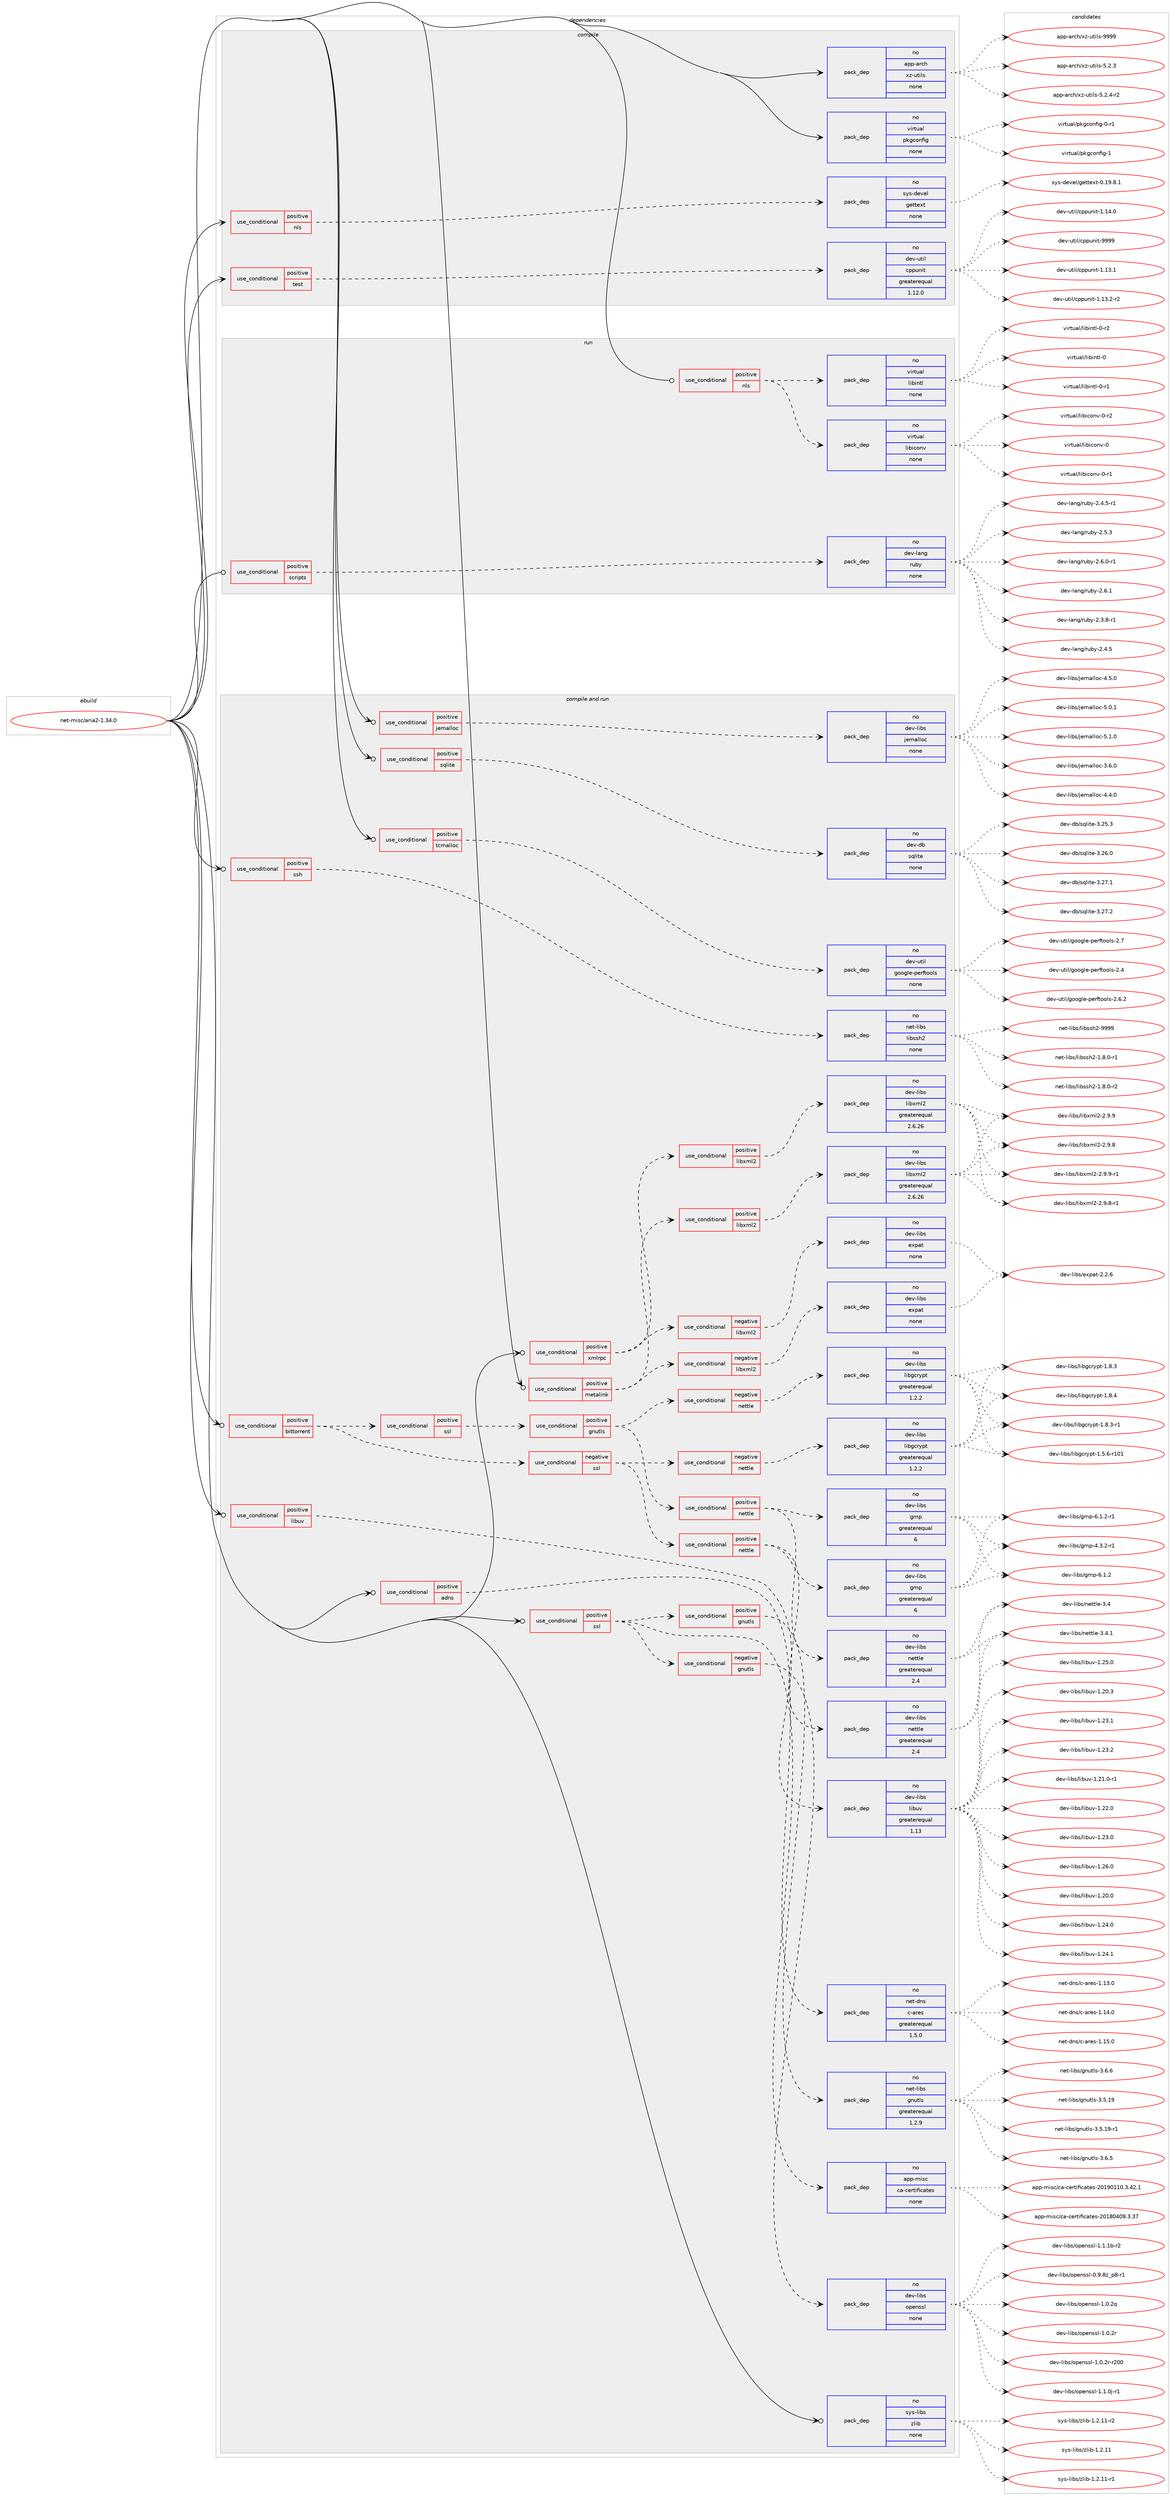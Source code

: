 digraph prolog {

# *************
# Graph options
# *************

newrank=true;
concentrate=true;
compound=true;
graph [rankdir=LR,fontname=Helvetica,fontsize=10,ranksep=1.5];#, ranksep=2.5, nodesep=0.2];
edge  [arrowhead=vee];
node  [fontname=Helvetica,fontsize=10];

# **********
# The ebuild
# **********

subgraph cluster_leftcol {
color=gray;
rank=same;
label=<<i>ebuild</i>>;
id [label="net-misc/aria2-1.34.0", color=red, width=4, href="../net-misc/aria2-1.34.0.svg"];
}

# ****************
# The dependencies
# ****************

subgraph cluster_midcol {
color=gray;
label=<<i>dependencies</i>>;
subgraph cluster_compile {
fillcolor="#eeeeee";
style=filled;
label=<<i>compile</i>>;
subgraph cond447743 {
dependency1665503 [label=<<TABLE BORDER="0" CELLBORDER="1" CELLSPACING="0" CELLPADDING="4"><TR><TD ROWSPAN="3" CELLPADDING="10">use_conditional</TD></TR><TR><TD>positive</TD></TR><TR><TD>nls</TD></TR></TABLE>>, shape=none, color=red];
subgraph pack1190674 {
dependency1665504 [label=<<TABLE BORDER="0" CELLBORDER="1" CELLSPACING="0" CELLPADDING="4" WIDTH="220"><TR><TD ROWSPAN="6" CELLPADDING="30">pack_dep</TD></TR><TR><TD WIDTH="110">no</TD></TR><TR><TD>sys-devel</TD></TR><TR><TD>gettext</TD></TR><TR><TD>none</TD></TR><TR><TD></TD></TR></TABLE>>, shape=none, color=blue];
}
dependency1665503:e -> dependency1665504:w [weight=20,style="dashed",arrowhead="vee"];
}
id:e -> dependency1665503:w [weight=20,style="solid",arrowhead="vee"];
subgraph cond447744 {
dependency1665505 [label=<<TABLE BORDER="0" CELLBORDER="1" CELLSPACING="0" CELLPADDING="4"><TR><TD ROWSPAN="3" CELLPADDING="10">use_conditional</TD></TR><TR><TD>positive</TD></TR><TR><TD>test</TD></TR></TABLE>>, shape=none, color=red];
subgraph pack1190675 {
dependency1665506 [label=<<TABLE BORDER="0" CELLBORDER="1" CELLSPACING="0" CELLPADDING="4" WIDTH="220"><TR><TD ROWSPAN="6" CELLPADDING="30">pack_dep</TD></TR><TR><TD WIDTH="110">no</TD></TR><TR><TD>dev-util</TD></TR><TR><TD>cppunit</TD></TR><TR><TD>greaterequal</TD></TR><TR><TD>1.12.0</TD></TR></TABLE>>, shape=none, color=blue];
}
dependency1665505:e -> dependency1665506:w [weight=20,style="dashed",arrowhead="vee"];
}
id:e -> dependency1665505:w [weight=20,style="solid",arrowhead="vee"];
subgraph pack1190676 {
dependency1665507 [label=<<TABLE BORDER="0" CELLBORDER="1" CELLSPACING="0" CELLPADDING="4" WIDTH="220"><TR><TD ROWSPAN="6" CELLPADDING="30">pack_dep</TD></TR><TR><TD WIDTH="110">no</TD></TR><TR><TD>app-arch</TD></TR><TR><TD>xz-utils</TD></TR><TR><TD>none</TD></TR><TR><TD></TD></TR></TABLE>>, shape=none, color=blue];
}
id:e -> dependency1665507:w [weight=20,style="solid",arrowhead="vee"];
subgraph pack1190677 {
dependency1665508 [label=<<TABLE BORDER="0" CELLBORDER="1" CELLSPACING="0" CELLPADDING="4" WIDTH="220"><TR><TD ROWSPAN="6" CELLPADDING="30">pack_dep</TD></TR><TR><TD WIDTH="110">no</TD></TR><TR><TD>virtual</TD></TR><TR><TD>pkgconfig</TD></TR><TR><TD>none</TD></TR><TR><TD></TD></TR></TABLE>>, shape=none, color=blue];
}
id:e -> dependency1665508:w [weight=20,style="solid",arrowhead="vee"];
}
subgraph cluster_compileandrun {
fillcolor="#eeeeee";
style=filled;
label=<<i>compile and run</i>>;
subgraph cond447745 {
dependency1665509 [label=<<TABLE BORDER="0" CELLBORDER="1" CELLSPACING="0" CELLPADDING="4"><TR><TD ROWSPAN="3" CELLPADDING="10">use_conditional</TD></TR><TR><TD>positive</TD></TR><TR><TD>adns</TD></TR></TABLE>>, shape=none, color=red];
subgraph pack1190678 {
dependency1665510 [label=<<TABLE BORDER="0" CELLBORDER="1" CELLSPACING="0" CELLPADDING="4" WIDTH="220"><TR><TD ROWSPAN="6" CELLPADDING="30">pack_dep</TD></TR><TR><TD WIDTH="110">no</TD></TR><TR><TD>net-dns</TD></TR><TR><TD>c-ares</TD></TR><TR><TD>greaterequal</TD></TR><TR><TD>1.5.0</TD></TR></TABLE>>, shape=none, color=blue];
}
dependency1665509:e -> dependency1665510:w [weight=20,style="dashed",arrowhead="vee"];
}
id:e -> dependency1665509:w [weight=20,style="solid",arrowhead="odotvee"];
subgraph cond447746 {
dependency1665511 [label=<<TABLE BORDER="0" CELLBORDER="1" CELLSPACING="0" CELLPADDING="4"><TR><TD ROWSPAN="3" CELLPADDING="10">use_conditional</TD></TR><TR><TD>positive</TD></TR><TR><TD>bittorrent</TD></TR></TABLE>>, shape=none, color=red];
subgraph cond447747 {
dependency1665512 [label=<<TABLE BORDER="0" CELLBORDER="1" CELLSPACING="0" CELLPADDING="4"><TR><TD ROWSPAN="3" CELLPADDING="10">use_conditional</TD></TR><TR><TD>positive</TD></TR><TR><TD>ssl</TD></TR></TABLE>>, shape=none, color=red];
subgraph cond447748 {
dependency1665513 [label=<<TABLE BORDER="0" CELLBORDER="1" CELLSPACING="0" CELLPADDING="4"><TR><TD ROWSPAN="3" CELLPADDING="10">use_conditional</TD></TR><TR><TD>positive</TD></TR><TR><TD>gnutls</TD></TR></TABLE>>, shape=none, color=red];
subgraph cond447749 {
dependency1665514 [label=<<TABLE BORDER="0" CELLBORDER="1" CELLSPACING="0" CELLPADDING="4"><TR><TD ROWSPAN="3" CELLPADDING="10">use_conditional</TD></TR><TR><TD>positive</TD></TR><TR><TD>nettle</TD></TR></TABLE>>, shape=none, color=red];
subgraph pack1190679 {
dependency1665515 [label=<<TABLE BORDER="0" CELLBORDER="1" CELLSPACING="0" CELLPADDING="4" WIDTH="220"><TR><TD ROWSPAN="6" CELLPADDING="30">pack_dep</TD></TR><TR><TD WIDTH="110">no</TD></TR><TR><TD>dev-libs</TD></TR><TR><TD>nettle</TD></TR><TR><TD>greaterequal</TD></TR><TR><TD>2.4</TD></TR></TABLE>>, shape=none, color=blue];
}
dependency1665514:e -> dependency1665515:w [weight=20,style="dashed",arrowhead="vee"];
subgraph pack1190680 {
dependency1665516 [label=<<TABLE BORDER="0" CELLBORDER="1" CELLSPACING="0" CELLPADDING="4" WIDTH="220"><TR><TD ROWSPAN="6" CELLPADDING="30">pack_dep</TD></TR><TR><TD WIDTH="110">no</TD></TR><TR><TD>dev-libs</TD></TR><TR><TD>gmp</TD></TR><TR><TD>greaterequal</TD></TR><TR><TD>6</TD></TR></TABLE>>, shape=none, color=blue];
}
dependency1665514:e -> dependency1665516:w [weight=20,style="dashed",arrowhead="vee"];
}
dependency1665513:e -> dependency1665514:w [weight=20,style="dashed",arrowhead="vee"];
subgraph cond447750 {
dependency1665517 [label=<<TABLE BORDER="0" CELLBORDER="1" CELLSPACING="0" CELLPADDING="4"><TR><TD ROWSPAN="3" CELLPADDING="10">use_conditional</TD></TR><TR><TD>negative</TD></TR><TR><TD>nettle</TD></TR></TABLE>>, shape=none, color=red];
subgraph pack1190681 {
dependency1665518 [label=<<TABLE BORDER="0" CELLBORDER="1" CELLSPACING="0" CELLPADDING="4" WIDTH="220"><TR><TD ROWSPAN="6" CELLPADDING="30">pack_dep</TD></TR><TR><TD WIDTH="110">no</TD></TR><TR><TD>dev-libs</TD></TR><TR><TD>libgcrypt</TD></TR><TR><TD>greaterequal</TD></TR><TR><TD>1.2.2</TD></TR></TABLE>>, shape=none, color=blue];
}
dependency1665517:e -> dependency1665518:w [weight=20,style="dashed",arrowhead="vee"];
}
dependency1665513:e -> dependency1665517:w [weight=20,style="dashed",arrowhead="vee"];
}
dependency1665512:e -> dependency1665513:w [weight=20,style="dashed",arrowhead="vee"];
}
dependency1665511:e -> dependency1665512:w [weight=20,style="dashed",arrowhead="vee"];
subgraph cond447751 {
dependency1665519 [label=<<TABLE BORDER="0" CELLBORDER="1" CELLSPACING="0" CELLPADDING="4"><TR><TD ROWSPAN="3" CELLPADDING="10">use_conditional</TD></TR><TR><TD>negative</TD></TR><TR><TD>ssl</TD></TR></TABLE>>, shape=none, color=red];
subgraph cond447752 {
dependency1665520 [label=<<TABLE BORDER="0" CELLBORDER="1" CELLSPACING="0" CELLPADDING="4"><TR><TD ROWSPAN="3" CELLPADDING="10">use_conditional</TD></TR><TR><TD>positive</TD></TR><TR><TD>nettle</TD></TR></TABLE>>, shape=none, color=red];
subgraph pack1190682 {
dependency1665521 [label=<<TABLE BORDER="0" CELLBORDER="1" CELLSPACING="0" CELLPADDING="4" WIDTH="220"><TR><TD ROWSPAN="6" CELLPADDING="30">pack_dep</TD></TR><TR><TD WIDTH="110">no</TD></TR><TR><TD>dev-libs</TD></TR><TR><TD>nettle</TD></TR><TR><TD>greaterequal</TD></TR><TR><TD>2.4</TD></TR></TABLE>>, shape=none, color=blue];
}
dependency1665520:e -> dependency1665521:w [weight=20,style="dashed",arrowhead="vee"];
subgraph pack1190683 {
dependency1665522 [label=<<TABLE BORDER="0" CELLBORDER="1" CELLSPACING="0" CELLPADDING="4" WIDTH="220"><TR><TD ROWSPAN="6" CELLPADDING="30">pack_dep</TD></TR><TR><TD WIDTH="110">no</TD></TR><TR><TD>dev-libs</TD></TR><TR><TD>gmp</TD></TR><TR><TD>greaterequal</TD></TR><TR><TD>6</TD></TR></TABLE>>, shape=none, color=blue];
}
dependency1665520:e -> dependency1665522:w [weight=20,style="dashed",arrowhead="vee"];
}
dependency1665519:e -> dependency1665520:w [weight=20,style="dashed",arrowhead="vee"];
subgraph cond447753 {
dependency1665523 [label=<<TABLE BORDER="0" CELLBORDER="1" CELLSPACING="0" CELLPADDING="4"><TR><TD ROWSPAN="3" CELLPADDING="10">use_conditional</TD></TR><TR><TD>negative</TD></TR><TR><TD>nettle</TD></TR></TABLE>>, shape=none, color=red];
subgraph pack1190684 {
dependency1665524 [label=<<TABLE BORDER="0" CELLBORDER="1" CELLSPACING="0" CELLPADDING="4" WIDTH="220"><TR><TD ROWSPAN="6" CELLPADDING="30">pack_dep</TD></TR><TR><TD WIDTH="110">no</TD></TR><TR><TD>dev-libs</TD></TR><TR><TD>libgcrypt</TD></TR><TR><TD>greaterequal</TD></TR><TR><TD>1.2.2</TD></TR></TABLE>>, shape=none, color=blue];
}
dependency1665523:e -> dependency1665524:w [weight=20,style="dashed",arrowhead="vee"];
}
dependency1665519:e -> dependency1665523:w [weight=20,style="dashed",arrowhead="vee"];
}
dependency1665511:e -> dependency1665519:w [weight=20,style="dashed",arrowhead="vee"];
}
id:e -> dependency1665511:w [weight=20,style="solid",arrowhead="odotvee"];
subgraph cond447754 {
dependency1665525 [label=<<TABLE BORDER="0" CELLBORDER="1" CELLSPACING="0" CELLPADDING="4"><TR><TD ROWSPAN="3" CELLPADDING="10">use_conditional</TD></TR><TR><TD>positive</TD></TR><TR><TD>jemalloc</TD></TR></TABLE>>, shape=none, color=red];
subgraph pack1190685 {
dependency1665526 [label=<<TABLE BORDER="0" CELLBORDER="1" CELLSPACING="0" CELLPADDING="4" WIDTH="220"><TR><TD ROWSPAN="6" CELLPADDING="30">pack_dep</TD></TR><TR><TD WIDTH="110">no</TD></TR><TR><TD>dev-libs</TD></TR><TR><TD>jemalloc</TD></TR><TR><TD>none</TD></TR><TR><TD></TD></TR></TABLE>>, shape=none, color=blue];
}
dependency1665525:e -> dependency1665526:w [weight=20,style="dashed",arrowhead="vee"];
}
id:e -> dependency1665525:w [weight=20,style="solid",arrowhead="odotvee"];
subgraph cond447755 {
dependency1665527 [label=<<TABLE BORDER="0" CELLBORDER="1" CELLSPACING="0" CELLPADDING="4"><TR><TD ROWSPAN="3" CELLPADDING="10">use_conditional</TD></TR><TR><TD>positive</TD></TR><TR><TD>libuv</TD></TR></TABLE>>, shape=none, color=red];
subgraph pack1190686 {
dependency1665528 [label=<<TABLE BORDER="0" CELLBORDER="1" CELLSPACING="0" CELLPADDING="4" WIDTH="220"><TR><TD ROWSPAN="6" CELLPADDING="30">pack_dep</TD></TR><TR><TD WIDTH="110">no</TD></TR><TR><TD>dev-libs</TD></TR><TR><TD>libuv</TD></TR><TR><TD>greaterequal</TD></TR><TR><TD>1.13</TD></TR></TABLE>>, shape=none, color=blue];
}
dependency1665527:e -> dependency1665528:w [weight=20,style="dashed",arrowhead="vee"];
}
id:e -> dependency1665527:w [weight=20,style="solid",arrowhead="odotvee"];
subgraph cond447756 {
dependency1665529 [label=<<TABLE BORDER="0" CELLBORDER="1" CELLSPACING="0" CELLPADDING="4"><TR><TD ROWSPAN="3" CELLPADDING="10">use_conditional</TD></TR><TR><TD>positive</TD></TR><TR><TD>metalink</TD></TR></TABLE>>, shape=none, color=red];
subgraph cond447757 {
dependency1665530 [label=<<TABLE BORDER="0" CELLBORDER="1" CELLSPACING="0" CELLPADDING="4"><TR><TD ROWSPAN="3" CELLPADDING="10">use_conditional</TD></TR><TR><TD>positive</TD></TR><TR><TD>libxml2</TD></TR></TABLE>>, shape=none, color=red];
subgraph pack1190687 {
dependency1665531 [label=<<TABLE BORDER="0" CELLBORDER="1" CELLSPACING="0" CELLPADDING="4" WIDTH="220"><TR><TD ROWSPAN="6" CELLPADDING="30">pack_dep</TD></TR><TR><TD WIDTH="110">no</TD></TR><TR><TD>dev-libs</TD></TR><TR><TD>libxml2</TD></TR><TR><TD>greaterequal</TD></TR><TR><TD>2.6.26</TD></TR></TABLE>>, shape=none, color=blue];
}
dependency1665530:e -> dependency1665531:w [weight=20,style="dashed",arrowhead="vee"];
}
dependency1665529:e -> dependency1665530:w [weight=20,style="dashed",arrowhead="vee"];
subgraph cond447758 {
dependency1665532 [label=<<TABLE BORDER="0" CELLBORDER="1" CELLSPACING="0" CELLPADDING="4"><TR><TD ROWSPAN="3" CELLPADDING="10">use_conditional</TD></TR><TR><TD>negative</TD></TR><TR><TD>libxml2</TD></TR></TABLE>>, shape=none, color=red];
subgraph pack1190688 {
dependency1665533 [label=<<TABLE BORDER="0" CELLBORDER="1" CELLSPACING="0" CELLPADDING="4" WIDTH="220"><TR><TD ROWSPAN="6" CELLPADDING="30">pack_dep</TD></TR><TR><TD WIDTH="110">no</TD></TR><TR><TD>dev-libs</TD></TR><TR><TD>expat</TD></TR><TR><TD>none</TD></TR><TR><TD></TD></TR></TABLE>>, shape=none, color=blue];
}
dependency1665532:e -> dependency1665533:w [weight=20,style="dashed",arrowhead="vee"];
}
dependency1665529:e -> dependency1665532:w [weight=20,style="dashed",arrowhead="vee"];
}
id:e -> dependency1665529:w [weight=20,style="solid",arrowhead="odotvee"];
subgraph cond447759 {
dependency1665534 [label=<<TABLE BORDER="0" CELLBORDER="1" CELLSPACING="0" CELLPADDING="4"><TR><TD ROWSPAN="3" CELLPADDING="10">use_conditional</TD></TR><TR><TD>positive</TD></TR><TR><TD>sqlite</TD></TR></TABLE>>, shape=none, color=red];
subgraph pack1190689 {
dependency1665535 [label=<<TABLE BORDER="0" CELLBORDER="1" CELLSPACING="0" CELLPADDING="4" WIDTH="220"><TR><TD ROWSPAN="6" CELLPADDING="30">pack_dep</TD></TR><TR><TD WIDTH="110">no</TD></TR><TR><TD>dev-db</TD></TR><TR><TD>sqlite</TD></TR><TR><TD>none</TD></TR><TR><TD></TD></TR></TABLE>>, shape=none, color=blue];
}
dependency1665534:e -> dependency1665535:w [weight=20,style="dashed",arrowhead="vee"];
}
id:e -> dependency1665534:w [weight=20,style="solid",arrowhead="odotvee"];
subgraph cond447760 {
dependency1665536 [label=<<TABLE BORDER="0" CELLBORDER="1" CELLSPACING="0" CELLPADDING="4"><TR><TD ROWSPAN="3" CELLPADDING="10">use_conditional</TD></TR><TR><TD>positive</TD></TR><TR><TD>ssh</TD></TR></TABLE>>, shape=none, color=red];
subgraph pack1190690 {
dependency1665537 [label=<<TABLE BORDER="0" CELLBORDER="1" CELLSPACING="0" CELLPADDING="4" WIDTH="220"><TR><TD ROWSPAN="6" CELLPADDING="30">pack_dep</TD></TR><TR><TD WIDTH="110">no</TD></TR><TR><TD>net-libs</TD></TR><TR><TD>libssh2</TD></TR><TR><TD>none</TD></TR><TR><TD></TD></TR></TABLE>>, shape=none, color=blue];
}
dependency1665536:e -> dependency1665537:w [weight=20,style="dashed",arrowhead="vee"];
}
id:e -> dependency1665536:w [weight=20,style="solid",arrowhead="odotvee"];
subgraph cond447761 {
dependency1665538 [label=<<TABLE BORDER="0" CELLBORDER="1" CELLSPACING="0" CELLPADDING="4"><TR><TD ROWSPAN="3" CELLPADDING="10">use_conditional</TD></TR><TR><TD>positive</TD></TR><TR><TD>ssl</TD></TR></TABLE>>, shape=none, color=red];
subgraph pack1190691 {
dependency1665539 [label=<<TABLE BORDER="0" CELLBORDER="1" CELLSPACING="0" CELLPADDING="4" WIDTH="220"><TR><TD ROWSPAN="6" CELLPADDING="30">pack_dep</TD></TR><TR><TD WIDTH="110">no</TD></TR><TR><TD>app-misc</TD></TR><TR><TD>ca-certificates</TD></TR><TR><TD>none</TD></TR><TR><TD></TD></TR></TABLE>>, shape=none, color=blue];
}
dependency1665538:e -> dependency1665539:w [weight=20,style="dashed",arrowhead="vee"];
subgraph cond447762 {
dependency1665540 [label=<<TABLE BORDER="0" CELLBORDER="1" CELLSPACING="0" CELLPADDING="4"><TR><TD ROWSPAN="3" CELLPADDING="10">use_conditional</TD></TR><TR><TD>positive</TD></TR><TR><TD>gnutls</TD></TR></TABLE>>, shape=none, color=red];
subgraph pack1190692 {
dependency1665541 [label=<<TABLE BORDER="0" CELLBORDER="1" CELLSPACING="0" CELLPADDING="4" WIDTH="220"><TR><TD ROWSPAN="6" CELLPADDING="30">pack_dep</TD></TR><TR><TD WIDTH="110">no</TD></TR><TR><TD>net-libs</TD></TR><TR><TD>gnutls</TD></TR><TR><TD>greaterequal</TD></TR><TR><TD>1.2.9</TD></TR></TABLE>>, shape=none, color=blue];
}
dependency1665540:e -> dependency1665541:w [weight=20,style="dashed",arrowhead="vee"];
}
dependency1665538:e -> dependency1665540:w [weight=20,style="dashed",arrowhead="vee"];
subgraph cond447763 {
dependency1665542 [label=<<TABLE BORDER="0" CELLBORDER="1" CELLSPACING="0" CELLPADDING="4"><TR><TD ROWSPAN="3" CELLPADDING="10">use_conditional</TD></TR><TR><TD>negative</TD></TR><TR><TD>gnutls</TD></TR></TABLE>>, shape=none, color=red];
subgraph pack1190693 {
dependency1665543 [label=<<TABLE BORDER="0" CELLBORDER="1" CELLSPACING="0" CELLPADDING="4" WIDTH="220"><TR><TD ROWSPAN="6" CELLPADDING="30">pack_dep</TD></TR><TR><TD WIDTH="110">no</TD></TR><TR><TD>dev-libs</TD></TR><TR><TD>openssl</TD></TR><TR><TD>none</TD></TR><TR><TD></TD></TR></TABLE>>, shape=none, color=blue];
}
dependency1665542:e -> dependency1665543:w [weight=20,style="dashed",arrowhead="vee"];
}
dependency1665538:e -> dependency1665542:w [weight=20,style="dashed",arrowhead="vee"];
}
id:e -> dependency1665538:w [weight=20,style="solid",arrowhead="odotvee"];
subgraph cond447764 {
dependency1665544 [label=<<TABLE BORDER="0" CELLBORDER="1" CELLSPACING="0" CELLPADDING="4"><TR><TD ROWSPAN="3" CELLPADDING="10">use_conditional</TD></TR><TR><TD>positive</TD></TR><TR><TD>tcmalloc</TD></TR></TABLE>>, shape=none, color=red];
subgraph pack1190694 {
dependency1665545 [label=<<TABLE BORDER="0" CELLBORDER="1" CELLSPACING="0" CELLPADDING="4" WIDTH="220"><TR><TD ROWSPAN="6" CELLPADDING="30">pack_dep</TD></TR><TR><TD WIDTH="110">no</TD></TR><TR><TD>dev-util</TD></TR><TR><TD>google-perftools</TD></TR><TR><TD>none</TD></TR><TR><TD></TD></TR></TABLE>>, shape=none, color=blue];
}
dependency1665544:e -> dependency1665545:w [weight=20,style="dashed",arrowhead="vee"];
}
id:e -> dependency1665544:w [weight=20,style="solid",arrowhead="odotvee"];
subgraph cond447765 {
dependency1665546 [label=<<TABLE BORDER="0" CELLBORDER="1" CELLSPACING="0" CELLPADDING="4"><TR><TD ROWSPAN="3" CELLPADDING="10">use_conditional</TD></TR><TR><TD>positive</TD></TR><TR><TD>xmlrpc</TD></TR></TABLE>>, shape=none, color=red];
subgraph cond447766 {
dependency1665547 [label=<<TABLE BORDER="0" CELLBORDER="1" CELLSPACING="0" CELLPADDING="4"><TR><TD ROWSPAN="3" CELLPADDING="10">use_conditional</TD></TR><TR><TD>positive</TD></TR><TR><TD>libxml2</TD></TR></TABLE>>, shape=none, color=red];
subgraph pack1190695 {
dependency1665548 [label=<<TABLE BORDER="0" CELLBORDER="1" CELLSPACING="0" CELLPADDING="4" WIDTH="220"><TR><TD ROWSPAN="6" CELLPADDING="30">pack_dep</TD></TR><TR><TD WIDTH="110">no</TD></TR><TR><TD>dev-libs</TD></TR><TR><TD>libxml2</TD></TR><TR><TD>greaterequal</TD></TR><TR><TD>2.6.26</TD></TR></TABLE>>, shape=none, color=blue];
}
dependency1665547:e -> dependency1665548:w [weight=20,style="dashed",arrowhead="vee"];
}
dependency1665546:e -> dependency1665547:w [weight=20,style="dashed",arrowhead="vee"];
subgraph cond447767 {
dependency1665549 [label=<<TABLE BORDER="0" CELLBORDER="1" CELLSPACING="0" CELLPADDING="4"><TR><TD ROWSPAN="3" CELLPADDING="10">use_conditional</TD></TR><TR><TD>negative</TD></TR><TR><TD>libxml2</TD></TR></TABLE>>, shape=none, color=red];
subgraph pack1190696 {
dependency1665550 [label=<<TABLE BORDER="0" CELLBORDER="1" CELLSPACING="0" CELLPADDING="4" WIDTH="220"><TR><TD ROWSPAN="6" CELLPADDING="30">pack_dep</TD></TR><TR><TD WIDTH="110">no</TD></TR><TR><TD>dev-libs</TD></TR><TR><TD>expat</TD></TR><TR><TD>none</TD></TR><TR><TD></TD></TR></TABLE>>, shape=none, color=blue];
}
dependency1665549:e -> dependency1665550:w [weight=20,style="dashed",arrowhead="vee"];
}
dependency1665546:e -> dependency1665549:w [weight=20,style="dashed",arrowhead="vee"];
}
id:e -> dependency1665546:w [weight=20,style="solid",arrowhead="odotvee"];
subgraph pack1190697 {
dependency1665551 [label=<<TABLE BORDER="0" CELLBORDER="1" CELLSPACING="0" CELLPADDING="4" WIDTH="220"><TR><TD ROWSPAN="6" CELLPADDING="30">pack_dep</TD></TR><TR><TD WIDTH="110">no</TD></TR><TR><TD>sys-libs</TD></TR><TR><TD>zlib</TD></TR><TR><TD>none</TD></TR><TR><TD></TD></TR></TABLE>>, shape=none, color=blue];
}
id:e -> dependency1665551:w [weight=20,style="solid",arrowhead="odotvee"];
}
subgraph cluster_run {
fillcolor="#eeeeee";
style=filled;
label=<<i>run</i>>;
subgraph cond447768 {
dependency1665552 [label=<<TABLE BORDER="0" CELLBORDER="1" CELLSPACING="0" CELLPADDING="4"><TR><TD ROWSPAN="3" CELLPADDING="10">use_conditional</TD></TR><TR><TD>positive</TD></TR><TR><TD>nls</TD></TR></TABLE>>, shape=none, color=red];
subgraph pack1190698 {
dependency1665553 [label=<<TABLE BORDER="0" CELLBORDER="1" CELLSPACING="0" CELLPADDING="4" WIDTH="220"><TR><TD ROWSPAN="6" CELLPADDING="30">pack_dep</TD></TR><TR><TD WIDTH="110">no</TD></TR><TR><TD>virtual</TD></TR><TR><TD>libiconv</TD></TR><TR><TD>none</TD></TR><TR><TD></TD></TR></TABLE>>, shape=none, color=blue];
}
dependency1665552:e -> dependency1665553:w [weight=20,style="dashed",arrowhead="vee"];
subgraph pack1190699 {
dependency1665554 [label=<<TABLE BORDER="0" CELLBORDER="1" CELLSPACING="0" CELLPADDING="4" WIDTH="220"><TR><TD ROWSPAN="6" CELLPADDING="30">pack_dep</TD></TR><TR><TD WIDTH="110">no</TD></TR><TR><TD>virtual</TD></TR><TR><TD>libintl</TD></TR><TR><TD>none</TD></TR><TR><TD></TD></TR></TABLE>>, shape=none, color=blue];
}
dependency1665552:e -> dependency1665554:w [weight=20,style="dashed",arrowhead="vee"];
}
id:e -> dependency1665552:w [weight=20,style="solid",arrowhead="odot"];
subgraph cond447769 {
dependency1665555 [label=<<TABLE BORDER="0" CELLBORDER="1" CELLSPACING="0" CELLPADDING="4"><TR><TD ROWSPAN="3" CELLPADDING="10">use_conditional</TD></TR><TR><TD>positive</TD></TR><TR><TD>scripts</TD></TR></TABLE>>, shape=none, color=red];
subgraph pack1190700 {
dependency1665556 [label=<<TABLE BORDER="0" CELLBORDER="1" CELLSPACING="0" CELLPADDING="4" WIDTH="220"><TR><TD ROWSPAN="6" CELLPADDING="30">pack_dep</TD></TR><TR><TD WIDTH="110">no</TD></TR><TR><TD>dev-lang</TD></TR><TR><TD>ruby</TD></TR><TR><TD>none</TD></TR><TR><TD></TD></TR></TABLE>>, shape=none, color=blue];
}
dependency1665555:e -> dependency1665556:w [weight=20,style="dashed",arrowhead="vee"];
}
id:e -> dependency1665555:w [weight=20,style="solid",arrowhead="odot"];
}
}

# **************
# The candidates
# **************

subgraph cluster_choices {
rank=same;
color=gray;
label=<<i>candidates</i>>;

subgraph choice1190674 {
color=black;
nodesep=1;
choice1151211154510010111810110847103101116116101120116454846495746564649 [label="sys-devel/gettext-0.19.8.1", color=red, width=4,href="../sys-devel/gettext-0.19.8.1.svg"];
dependency1665504:e -> choice1151211154510010111810110847103101116116101120116454846495746564649:w [style=dotted,weight="100"];
}
subgraph choice1190675 {
color=black;
nodesep=1;
choice10010111845117116105108479911211211711010511645494649514649 [label="dev-util/cppunit-1.13.1", color=red, width=4,href="../dev-util/cppunit-1.13.1.svg"];
choice100101118451171161051084799112112117110105116454946495146504511450 [label="dev-util/cppunit-1.13.2-r2", color=red, width=4,href="../dev-util/cppunit-1.13.2-r2.svg"];
choice10010111845117116105108479911211211711010511645494649524648 [label="dev-util/cppunit-1.14.0", color=red, width=4,href="../dev-util/cppunit-1.14.0.svg"];
choice1001011184511711610510847991121121171101051164557575757 [label="dev-util/cppunit-9999", color=red, width=4,href="../dev-util/cppunit-9999.svg"];
dependency1665506:e -> choice10010111845117116105108479911211211711010511645494649514649:w [style=dotted,weight="100"];
dependency1665506:e -> choice100101118451171161051084799112112117110105116454946495146504511450:w [style=dotted,weight="100"];
dependency1665506:e -> choice10010111845117116105108479911211211711010511645494649524648:w [style=dotted,weight="100"];
dependency1665506:e -> choice1001011184511711610510847991121121171101051164557575757:w [style=dotted,weight="100"];
}
subgraph choice1190676 {
color=black;
nodesep=1;
choice971121124597114991044712012245117116105108115455346504651 [label="app-arch/xz-utils-5.2.3", color=red, width=4,href="../app-arch/xz-utils-5.2.3.svg"];
choice9711211245971149910447120122451171161051081154553465046524511450 [label="app-arch/xz-utils-5.2.4-r2", color=red, width=4,href="../app-arch/xz-utils-5.2.4-r2.svg"];
choice9711211245971149910447120122451171161051081154557575757 [label="app-arch/xz-utils-9999", color=red, width=4,href="../app-arch/xz-utils-9999.svg"];
dependency1665507:e -> choice971121124597114991044712012245117116105108115455346504651:w [style=dotted,weight="100"];
dependency1665507:e -> choice9711211245971149910447120122451171161051081154553465046524511450:w [style=dotted,weight="100"];
dependency1665507:e -> choice9711211245971149910447120122451171161051081154557575757:w [style=dotted,weight="100"];
}
subgraph choice1190677 {
color=black;
nodesep=1;
choice11810511411611797108471121071039911111010210510345484511449 [label="virtual/pkgconfig-0-r1", color=red, width=4,href="../virtual/pkgconfig-0-r1.svg"];
choice1181051141161179710847112107103991111101021051034549 [label="virtual/pkgconfig-1", color=red, width=4,href="../virtual/pkgconfig-1.svg"];
dependency1665508:e -> choice11810511411611797108471121071039911111010210510345484511449:w [style=dotted,weight="100"];
dependency1665508:e -> choice1181051141161179710847112107103991111101021051034549:w [style=dotted,weight="100"];
}
subgraph choice1190678 {
color=black;
nodesep=1;
choice110101116451001101154799459711410111545494649514648 [label="net-dns/c-ares-1.13.0", color=red, width=4,href="../net-dns/c-ares-1.13.0.svg"];
choice110101116451001101154799459711410111545494649524648 [label="net-dns/c-ares-1.14.0", color=red, width=4,href="../net-dns/c-ares-1.14.0.svg"];
choice110101116451001101154799459711410111545494649534648 [label="net-dns/c-ares-1.15.0", color=red, width=4,href="../net-dns/c-ares-1.15.0.svg"];
dependency1665510:e -> choice110101116451001101154799459711410111545494649514648:w [style=dotted,weight="100"];
dependency1665510:e -> choice110101116451001101154799459711410111545494649524648:w [style=dotted,weight="100"];
dependency1665510:e -> choice110101116451001101154799459711410111545494649534648:w [style=dotted,weight="100"];
}
subgraph choice1190679 {
color=black;
nodesep=1;
choice10010111845108105981154711010111611610810145514652 [label="dev-libs/nettle-3.4", color=red, width=4,href="../dev-libs/nettle-3.4.svg"];
choice100101118451081059811547110101116116108101455146524649 [label="dev-libs/nettle-3.4.1", color=red, width=4,href="../dev-libs/nettle-3.4.1.svg"];
dependency1665515:e -> choice10010111845108105981154711010111611610810145514652:w [style=dotted,weight="100"];
dependency1665515:e -> choice100101118451081059811547110101116116108101455146524649:w [style=dotted,weight="100"];
}
subgraph choice1190680 {
color=black;
nodesep=1;
choice1001011184510810598115471031091124552465146504511449 [label="dev-libs/gmp-4.3.2-r1", color=red, width=4,href="../dev-libs/gmp-4.3.2-r1.svg"];
choice100101118451081059811547103109112455446494650 [label="dev-libs/gmp-6.1.2", color=red, width=4,href="../dev-libs/gmp-6.1.2.svg"];
choice1001011184510810598115471031091124554464946504511449 [label="dev-libs/gmp-6.1.2-r1", color=red, width=4,href="../dev-libs/gmp-6.1.2-r1.svg"];
dependency1665516:e -> choice1001011184510810598115471031091124552465146504511449:w [style=dotted,weight="100"];
dependency1665516:e -> choice100101118451081059811547103109112455446494650:w [style=dotted,weight="100"];
dependency1665516:e -> choice1001011184510810598115471031091124554464946504511449:w [style=dotted,weight="100"];
}
subgraph choice1190681 {
color=black;
nodesep=1;
choice100101118451081059811547108105981039911412111211645494653465445114494849 [label="dev-libs/libgcrypt-1.5.6-r101", color=red, width=4,href="../dev-libs/libgcrypt-1.5.6-r101.svg"];
choice1001011184510810598115471081059810399114121112116454946564651 [label="dev-libs/libgcrypt-1.8.3", color=red, width=4,href="../dev-libs/libgcrypt-1.8.3.svg"];
choice10010111845108105981154710810598103991141211121164549465646514511449 [label="dev-libs/libgcrypt-1.8.3-r1", color=red, width=4,href="../dev-libs/libgcrypt-1.8.3-r1.svg"];
choice1001011184510810598115471081059810399114121112116454946564652 [label="dev-libs/libgcrypt-1.8.4", color=red, width=4,href="../dev-libs/libgcrypt-1.8.4.svg"];
dependency1665518:e -> choice100101118451081059811547108105981039911412111211645494653465445114494849:w [style=dotted,weight="100"];
dependency1665518:e -> choice1001011184510810598115471081059810399114121112116454946564651:w [style=dotted,weight="100"];
dependency1665518:e -> choice10010111845108105981154710810598103991141211121164549465646514511449:w [style=dotted,weight="100"];
dependency1665518:e -> choice1001011184510810598115471081059810399114121112116454946564652:w [style=dotted,weight="100"];
}
subgraph choice1190682 {
color=black;
nodesep=1;
choice10010111845108105981154711010111611610810145514652 [label="dev-libs/nettle-3.4", color=red, width=4,href="../dev-libs/nettle-3.4.svg"];
choice100101118451081059811547110101116116108101455146524649 [label="dev-libs/nettle-3.4.1", color=red, width=4,href="../dev-libs/nettle-3.4.1.svg"];
dependency1665521:e -> choice10010111845108105981154711010111611610810145514652:w [style=dotted,weight="100"];
dependency1665521:e -> choice100101118451081059811547110101116116108101455146524649:w [style=dotted,weight="100"];
}
subgraph choice1190683 {
color=black;
nodesep=1;
choice1001011184510810598115471031091124552465146504511449 [label="dev-libs/gmp-4.3.2-r1", color=red, width=4,href="../dev-libs/gmp-4.3.2-r1.svg"];
choice100101118451081059811547103109112455446494650 [label="dev-libs/gmp-6.1.2", color=red, width=4,href="../dev-libs/gmp-6.1.2.svg"];
choice1001011184510810598115471031091124554464946504511449 [label="dev-libs/gmp-6.1.2-r1", color=red, width=4,href="../dev-libs/gmp-6.1.2-r1.svg"];
dependency1665522:e -> choice1001011184510810598115471031091124552465146504511449:w [style=dotted,weight="100"];
dependency1665522:e -> choice100101118451081059811547103109112455446494650:w [style=dotted,weight="100"];
dependency1665522:e -> choice1001011184510810598115471031091124554464946504511449:w [style=dotted,weight="100"];
}
subgraph choice1190684 {
color=black;
nodesep=1;
choice100101118451081059811547108105981039911412111211645494653465445114494849 [label="dev-libs/libgcrypt-1.5.6-r101", color=red, width=4,href="../dev-libs/libgcrypt-1.5.6-r101.svg"];
choice1001011184510810598115471081059810399114121112116454946564651 [label="dev-libs/libgcrypt-1.8.3", color=red, width=4,href="../dev-libs/libgcrypt-1.8.3.svg"];
choice10010111845108105981154710810598103991141211121164549465646514511449 [label="dev-libs/libgcrypt-1.8.3-r1", color=red, width=4,href="../dev-libs/libgcrypt-1.8.3-r1.svg"];
choice1001011184510810598115471081059810399114121112116454946564652 [label="dev-libs/libgcrypt-1.8.4", color=red, width=4,href="../dev-libs/libgcrypt-1.8.4.svg"];
dependency1665524:e -> choice100101118451081059811547108105981039911412111211645494653465445114494849:w [style=dotted,weight="100"];
dependency1665524:e -> choice1001011184510810598115471081059810399114121112116454946564651:w [style=dotted,weight="100"];
dependency1665524:e -> choice10010111845108105981154710810598103991141211121164549465646514511449:w [style=dotted,weight="100"];
dependency1665524:e -> choice1001011184510810598115471081059810399114121112116454946564652:w [style=dotted,weight="100"];
}
subgraph choice1190685 {
color=black;
nodesep=1;
choice1001011184510810598115471061011099710810811199455146544648 [label="dev-libs/jemalloc-3.6.0", color=red, width=4,href="../dev-libs/jemalloc-3.6.0.svg"];
choice1001011184510810598115471061011099710810811199455246524648 [label="dev-libs/jemalloc-4.4.0", color=red, width=4,href="../dev-libs/jemalloc-4.4.0.svg"];
choice1001011184510810598115471061011099710810811199455246534648 [label="dev-libs/jemalloc-4.5.0", color=red, width=4,href="../dev-libs/jemalloc-4.5.0.svg"];
choice1001011184510810598115471061011099710810811199455346484649 [label="dev-libs/jemalloc-5.0.1", color=red, width=4,href="../dev-libs/jemalloc-5.0.1.svg"];
choice1001011184510810598115471061011099710810811199455346494648 [label="dev-libs/jemalloc-5.1.0", color=red, width=4,href="../dev-libs/jemalloc-5.1.0.svg"];
dependency1665526:e -> choice1001011184510810598115471061011099710810811199455146544648:w [style=dotted,weight="100"];
dependency1665526:e -> choice1001011184510810598115471061011099710810811199455246524648:w [style=dotted,weight="100"];
dependency1665526:e -> choice1001011184510810598115471061011099710810811199455246534648:w [style=dotted,weight="100"];
dependency1665526:e -> choice1001011184510810598115471061011099710810811199455346484649:w [style=dotted,weight="100"];
dependency1665526:e -> choice1001011184510810598115471061011099710810811199455346494648:w [style=dotted,weight="100"];
}
subgraph choice1190686 {
color=black;
nodesep=1;
choice1001011184510810598115471081059811711845494650484648 [label="dev-libs/libuv-1.20.0", color=red, width=4,href="../dev-libs/libuv-1.20.0.svg"];
choice1001011184510810598115471081059811711845494650484651 [label="dev-libs/libuv-1.20.3", color=red, width=4,href="../dev-libs/libuv-1.20.3.svg"];
choice10010111845108105981154710810598117118454946504946484511449 [label="dev-libs/libuv-1.21.0-r1", color=red, width=4,href="../dev-libs/libuv-1.21.0-r1.svg"];
choice1001011184510810598115471081059811711845494650504648 [label="dev-libs/libuv-1.22.0", color=red, width=4,href="../dev-libs/libuv-1.22.0.svg"];
choice1001011184510810598115471081059811711845494650514648 [label="dev-libs/libuv-1.23.0", color=red, width=4,href="../dev-libs/libuv-1.23.0.svg"];
choice1001011184510810598115471081059811711845494650514649 [label="dev-libs/libuv-1.23.1", color=red, width=4,href="../dev-libs/libuv-1.23.1.svg"];
choice1001011184510810598115471081059811711845494650514650 [label="dev-libs/libuv-1.23.2", color=red, width=4,href="../dev-libs/libuv-1.23.2.svg"];
choice1001011184510810598115471081059811711845494650524648 [label="dev-libs/libuv-1.24.0", color=red, width=4,href="../dev-libs/libuv-1.24.0.svg"];
choice1001011184510810598115471081059811711845494650524649 [label="dev-libs/libuv-1.24.1", color=red, width=4,href="../dev-libs/libuv-1.24.1.svg"];
choice1001011184510810598115471081059811711845494650534648 [label="dev-libs/libuv-1.25.0", color=red, width=4,href="../dev-libs/libuv-1.25.0.svg"];
choice1001011184510810598115471081059811711845494650544648 [label="dev-libs/libuv-1.26.0", color=red, width=4,href="../dev-libs/libuv-1.26.0.svg"];
dependency1665528:e -> choice1001011184510810598115471081059811711845494650484648:w [style=dotted,weight="100"];
dependency1665528:e -> choice1001011184510810598115471081059811711845494650484651:w [style=dotted,weight="100"];
dependency1665528:e -> choice10010111845108105981154710810598117118454946504946484511449:w [style=dotted,weight="100"];
dependency1665528:e -> choice1001011184510810598115471081059811711845494650504648:w [style=dotted,weight="100"];
dependency1665528:e -> choice1001011184510810598115471081059811711845494650514648:w [style=dotted,weight="100"];
dependency1665528:e -> choice1001011184510810598115471081059811711845494650514649:w [style=dotted,weight="100"];
dependency1665528:e -> choice1001011184510810598115471081059811711845494650514650:w [style=dotted,weight="100"];
dependency1665528:e -> choice1001011184510810598115471081059811711845494650524648:w [style=dotted,weight="100"];
dependency1665528:e -> choice1001011184510810598115471081059811711845494650524649:w [style=dotted,weight="100"];
dependency1665528:e -> choice1001011184510810598115471081059811711845494650534648:w [style=dotted,weight="100"];
dependency1665528:e -> choice1001011184510810598115471081059811711845494650544648:w [style=dotted,weight="100"];
}
subgraph choice1190687 {
color=black;
nodesep=1;
choice1001011184510810598115471081059812010910850455046574656 [label="dev-libs/libxml2-2.9.8", color=red, width=4,href="../dev-libs/libxml2-2.9.8.svg"];
choice10010111845108105981154710810598120109108504550465746564511449 [label="dev-libs/libxml2-2.9.8-r1", color=red, width=4,href="../dev-libs/libxml2-2.9.8-r1.svg"];
choice1001011184510810598115471081059812010910850455046574657 [label="dev-libs/libxml2-2.9.9", color=red, width=4,href="../dev-libs/libxml2-2.9.9.svg"];
choice10010111845108105981154710810598120109108504550465746574511449 [label="dev-libs/libxml2-2.9.9-r1", color=red, width=4,href="../dev-libs/libxml2-2.9.9-r1.svg"];
dependency1665531:e -> choice1001011184510810598115471081059812010910850455046574656:w [style=dotted,weight="100"];
dependency1665531:e -> choice10010111845108105981154710810598120109108504550465746564511449:w [style=dotted,weight="100"];
dependency1665531:e -> choice1001011184510810598115471081059812010910850455046574657:w [style=dotted,weight="100"];
dependency1665531:e -> choice10010111845108105981154710810598120109108504550465746574511449:w [style=dotted,weight="100"];
}
subgraph choice1190688 {
color=black;
nodesep=1;
choice10010111845108105981154710112011297116455046504654 [label="dev-libs/expat-2.2.6", color=red, width=4,href="../dev-libs/expat-2.2.6.svg"];
dependency1665533:e -> choice10010111845108105981154710112011297116455046504654:w [style=dotted,weight="100"];
}
subgraph choice1190689 {
color=black;
nodesep=1;
choice10010111845100984711511310810511610145514650534651 [label="dev-db/sqlite-3.25.3", color=red, width=4,href="../dev-db/sqlite-3.25.3.svg"];
choice10010111845100984711511310810511610145514650544648 [label="dev-db/sqlite-3.26.0", color=red, width=4,href="../dev-db/sqlite-3.26.0.svg"];
choice10010111845100984711511310810511610145514650554649 [label="dev-db/sqlite-3.27.1", color=red, width=4,href="../dev-db/sqlite-3.27.1.svg"];
choice10010111845100984711511310810511610145514650554650 [label="dev-db/sqlite-3.27.2", color=red, width=4,href="../dev-db/sqlite-3.27.2.svg"];
dependency1665535:e -> choice10010111845100984711511310810511610145514650534651:w [style=dotted,weight="100"];
dependency1665535:e -> choice10010111845100984711511310810511610145514650544648:w [style=dotted,weight="100"];
dependency1665535:e -> choice10010111845100984711511310810511610145514650554649:w [style=dotted,weight="100"];
dependency1665535:e -> choice10010111845100984711511310810511610145514650554650:w [style=dotted,weight="100"];
}
subgraph choice1190690 {
color=black;
nodesep=1;
choice11010111645108105981154710810598115115104504549465646484511449 [label="net-libs/libssh2-1.8.0-r1", color=red, width=4,href="../net-libs/libssh2-1.8.0-r1.svg"];
choice11010111645108105981154710810598115115104504549465646484511450 [label="net-libs/libssh2-1.8.0-r2", color=red, width=4,href="../net-libs/libssh2-1.8.0-r2.svg"];
choice11010111645108105981154710810598115115104504557575757 [label="net-libs/libssh2-9999", color=red, width=4,href="../net-libs/libssh2-9999.svg"];
dependency1665537:e -> choice11010111645108105981154710810598115115104504549465646484511449:w [style=dotted,weight="100"];
dependency1665537:e -> choice11010111645108105981154710810598115115104504549465646484511450:w [style=dotted,weight="100"];
dependency1665537:e -> choice11010111645108105981154710810598115115104504557575757:w [style=dotted,weight="100"];
}
subgraph choice1190691 {
color=black;
nodesep=1;
choice971121124510910511599479997459910111411610510210599971161011154550484956485248574651465155 [label="app-misc/ca-certificates-20180409.3.37", color=red, width=4,href="../app-misc/ca-certificates-20180409.3.37.svg"];
choice9711211245109105115994799974599101114116105102105999711610111545504849574849494846514652504649 [label="app-misc/ca-certificates-20190110.3.42.1", color=red, width=4,href="../app-misc/ca-certificates-20190110.3.42.1.svg"];
dependency1665539:e -> choice971121124510910511599479997459910111411610510210599971161011154550484956485248574651465155:w [style=dotted,weight="100"];
dependency1665539:e -> choice9711211245109105115994799974599101114116105102105999711610111545504849574849494846514652504649:w [style=dotted,weight="100"];
}
subgraph choice1190692 {
color=black;
nodesep=1;
choice11010111645108105981154710311011711610811545514653464957 [label="net-libs/gnutls-3.5.19", color=red, width=4,href="../net-libs/gnutls-3.5.19.svg"];
choice110101116451081059811547103110117116108115455146534649574511449 [label="net-libs/gnutls-3.5.19-r1", color=red, width=4,href="../net-libs/gnutls-3.5.19-r1.svg"];
choice110101116451081059811547103110117116108115455146544653 [label="net-libs/gnutls-3.6.5", color=red, width=4,href="../net-libs/gnutls-3.6.5.svg"];
choice110101116451081059811547103110117116108115455146544654 [label="net-libs/gnutls-3.6.6", color=red, width=4,href="../net-libs/gnutls-3.6.6.svg"];
dependency1665541:e -> choice11010111645108105981154710311011711610811545514653464957:w [style=dotted,weight="100"];
dependency1665541:e -> choice110101116451081059811547103110117116108115455146534649574511449:w [style=dotted,weight="100"];
dependency1665541:e -> choice110101116451081059811547103110117116108115455146544653:w [style=dotted,weight="100"];
dependency1665541:e -> choice110101116451081059811547103110117116108115455146544654:w [style=dotted,weight="100"];
}
subgraph choice1190693 {
color=black;
nodesep=1;
choice10010111845108105981154711111210111011511510845484657465612295112564511449 [label="dev-libs/openssl-0.9.8z_p8-r1", color=red, width=4,href="../dev-libs/openssl-0.9.8z_p8-r1.svg"];
choice100101118451081059811547111112101110115115108454946484650113 [label="dev-libs/openssl-1.0.2q", color=red, width=4,href="../dev-libs/openssl-1.0.2q.svg"];
choice100101118451081059811547111112101110115115108454946484650114 [label="dev-libs/openssl-1.0.2r", color=red, width=4,href="../dev-libs/openssl-1.0.2r.svg"];
choice10010111845108105981154711111210111011511510845494648465011445114504848 [label="dev-libs/openssl-1.0.2r-r200", color=red, width=4,href="../dev-libs/openssl-1.0.2r-r200.svg"];
choice1001011184510810598115471111121011101151151084549464946481064511449 [label="dev-libs/openssl-1.1.0j-r1", color=red, width=4,href="../dev-libs/openssl-1.1.0j-r1.svg"];
choice100101118451081059811547111112101110115115108454946494649984511450 [label="dev-libs/openssl-1.1.1b-r2", color=red, width=4,href="../dev-libs/openssl-1.1.1b-r2.svg"];
dependency1665543:e -> choice10010111845108105981154711111210111011511510845484657465612295112564511449:w [style=dotted,weight="100"];
dependency1665543:e -> choice100101118451081059811547111112101110115115108454946484650113:w [style=dotted,weight="100"];
dependency1665543:e -> choice100101118451081059811547111112101110115115108454946484650114:w [style=dotted,weight="100"];
dependency1665543:e -> choice10010111845108105981154711111210111011511510845494648465011445114504848:w [style=dotted,weight="100"];
dependency1665543:e -> choice1001011184510810598115471111121011101151151084549464946481064511449:w [style=dotted,weight="100"];
dependency1665543:e -> choice100101118451081059811547111112101110115115108454946494649984511450:w [style=dotted,weight="100"];
}
subgraph choice1190694 {
color=black;
nodesep=1;
choice10010111845117116105108471031111111031081014511210111410211611111110811545504652 [label="dev-util/google-perftools-2.4", color=red, width=4,href="../dev-util/google-perftools-2.4.svg"];
choice100101118451171161051084710311111110310810145112101114102116111111108115455046544650 [label="dev-util/google-perftools-2.6.2", color=red, width=4,href="../dev-util/google-perftools-2.6.2.svg"];
choice10010111845117116105108471031111111031081014511210111410211611111110811545504655 [label="dev-util/google-perftools-2.7", color=red, width=4,href="../dev-util/google-perftools-2.7.svg"];
dependency1665545:e -> choice10010111845117116105108471031111111031081014511210111410211611111110811545504652:w [style=dotted,weight="100"];
dependency1665545:e -> choice100101118451171161051084710311111110310810145112101114102116111111108115455046544650:w [style=dotted,weight="100"];
dependency1665545:e -> choice10010111845117116105108471031111111031081014511210111410211611111110811545504655:w [style=dotted,weight="100"];
}
subgraph choice1190695 {
color=black;
nodesep=1;
choice1001011184510810598115471081059812010910850455046574656 [label="dev-libs/libxml2-2.9.8", color=red, width=4,href="../dev-libs/libxml2-2.9.8.svg"];
choice10010111845108105981154710810598120109108504550465746564511449 [label="dev-libs/libxml2-2.9.8-r1", color=red, width=4,href="../dev-libs/libxml2-2.9.8-r1.svg"];
choice1001011184510810598115471081059812010910850455046574657 [label="dev-libs/libxml2-2.9.9", color=red, width=4,href="../dev-libs/libxml2-2.9.9.svg"];
choice10010111845108105981154710810598120109108504550465746574511449 [label="dev-libs/libxml2-2.9.9-r1", color=red, width=4,href="../dev-libs/libxml2-2.9.9-r1.svg"];
dependency1665548:e -> choice1001011184510810598115471081059812010910850455046574656:w [style=dotted,weight="100"];
dependency1665548:e -> choice10010111845108105981154710810598120109108504550465746564511449:w [style=dotted,weight="100"];
dependency1665548:e -> choice1001011184510810598115471081059812010910850455046574657:w [style=dotted,weight="100"];
dependency1665548:e -> choice10010111845108105981154710810598120109108504550465746574511449:w [style=dotted,weight="100"];
}
subgraph choice1190696 {
color=black;
nodesep=1;
choice10010111845108105981154710112011297116455046504654 [label="dev-libs/expat-2.2.6", color=red, width=4,href="../dev-libs/expat-2.2.6.svg"];
dependency1665550:e -> choice10010111845108105981154710112011297116455046504654:w [style=dotted,weight="100"];
}
subgraph choice1190697 {
color=black;
nodesep=1;
choice1151211154510810598115471221081059845494650464949 [label="sys-libs/zlib-1.2.11", color=red, width=4,href="../sys-libs/zlib-1.2.11.svg"];
choice11512111545108105981154712210810598454946504649494511449 [label="sys-libs/zlib-1.2.11-r1", color=red, width=4,href="../sys-libs/zlib-1.2.11-r1.svg"];
choice11512111545108105981154712210810598454946504649494511450 [label="sys-libs/zlib-1.2.11-r2", color=red, width=4,href="../sys-libs/zlib-1.2.11-r2.svg"];
dependency1665551:e -> choice1151211154510810598115471221081059845494650464949:w [style=dotted,weight="100"];
dependency1665551:e -> choice11512111545108105981154712210810598454946504649494511449:w [style=dotted,weight="100"];
dependency1665551:e -> choice11512111545108105981154712210810598454946504649494511450:w [style=dotted,weight="100"];
}
subgraph choice1190698 {
color=black;
nodesep=1;
choice118105114116117971084710810598105991111101184548 [label="virtual/libiconv-0", color=red, width=4,href="../virtual/libiconv-0.svg"];
choice1181051141161179710847108105981059911111011845484511449 [label="virtual/libiconv-0-r1", color=red, width=4,href="../virtual/libiconv-0-r1.svg"];
choice1181051141161179710847108105981059911111011845484511450 [label="virtual/libiconv-0-r2", color=red, width=4,href="../virtual/libiconv-0-r2.svg"];
dependency1665553:e -> choice118105114116117971084710810598105991111101184548:w [style=dotted,weight="100"];
dependency1665553:e -> choice1181051141161179710847108105981059911111011845484511449:w [style=dotted,weight="100"];
dependency1665553:e -> choice1181051141161179710847108105981059911111011845484511450:w [style=dotted,weight="100"];
}
subgraph choice1190699 {
color=black;
nodesep=1;
choice1181051141161179710847108105981051101161084548 [label="virtual/libintl-0", color=red, width=4,href="../virtual/libintl-0.svg"];
choice11810511411611797108471081059810511011610845484511449 [label="virtual/libintl-0-r1", color=red, width=4,href="../virtual/libintl-0-r1.svg"];
choice11810511411611797108471081059810511011610845484511450 [label="virtual/libintl-0-r2", color=red, width=4,href="../virtual/libintl-0-r2.svg"];
dependency1665554:e -> choice1181051141161179710847108105981051101161084548:w [style=dotted,weight="100"];
dependency1665554:e -> choice11810511411611797108471081059810511011610845484511449:w [style=dotted,weight="100"];
dependency1665554:e -> choice11810511411611797108471081059810511011610845484511450:w [style=dotted,weight="100"];
}
subgraph choice1190700 {
color=black;
nodesep=1;
choice100101118451089711010347114117981214550465146564511449 [label="dev-lang/ruby-2.3.8-r1", color=red, width=4,href="../dev-lang/ruby-2.3.8-r1.svg"];
choice10010111845108971101034711411798121455046524653 [label="dev-lang/ruby-2.4.5", color=red, width=4,href="../dev-lang/ruby-2.4.5.svg"];
choice100101118451089711010347114117981214550465246534511449 [label="dev-lang/ruby-2.4.5-r1", color=red, width=4,href="../dev-lang/ruby-2.4.5-r1.svg"];
choice10010111845108971101034711411798121455046534651 [label="dev-lang/ruby-2.5.3", color=red, width=4,href="../dev-lang/ruby-2.5.3.svg"];
choice100101118451089711010347114117981214550465446484511449 [label="dev-lang/ruby-2.6.0-r1", color=red, width=4,href="../dev-lang/ruby-2.6.0-r1.svg"];
choice10010111845108971101034711411798121455046544649 [label="dev-lang/ruby-2.6.1", color=red, width=4,href="../dev-lang/ruby-2.6.1.svg"];
dependency1665556:e -> choice100101118451089711010347114117981214550465146564511449:w [style=dotted,weight="100"];
dependency1665556:e -> choice10010111845108971101034711411798121455046524653:w [style=dotted,weight="100"];
dependency1665556:e -> choice100101118451089711010347114117981214550465246534511449:w [style=dotted,weight="100"];
dependency1665556:e -> choice10010111845108971101034711411798121455046534651:w [style=dotted,weight="100"];
dependency1665556:e -> choice100101118451089711010347114117981214550465446484511449:w [style=dotted,weight="100"];
dependency1665556:e -> choice10010111845108971101034711411798121455046544649:w [style=dotted,weight="100"];
}
}

}
